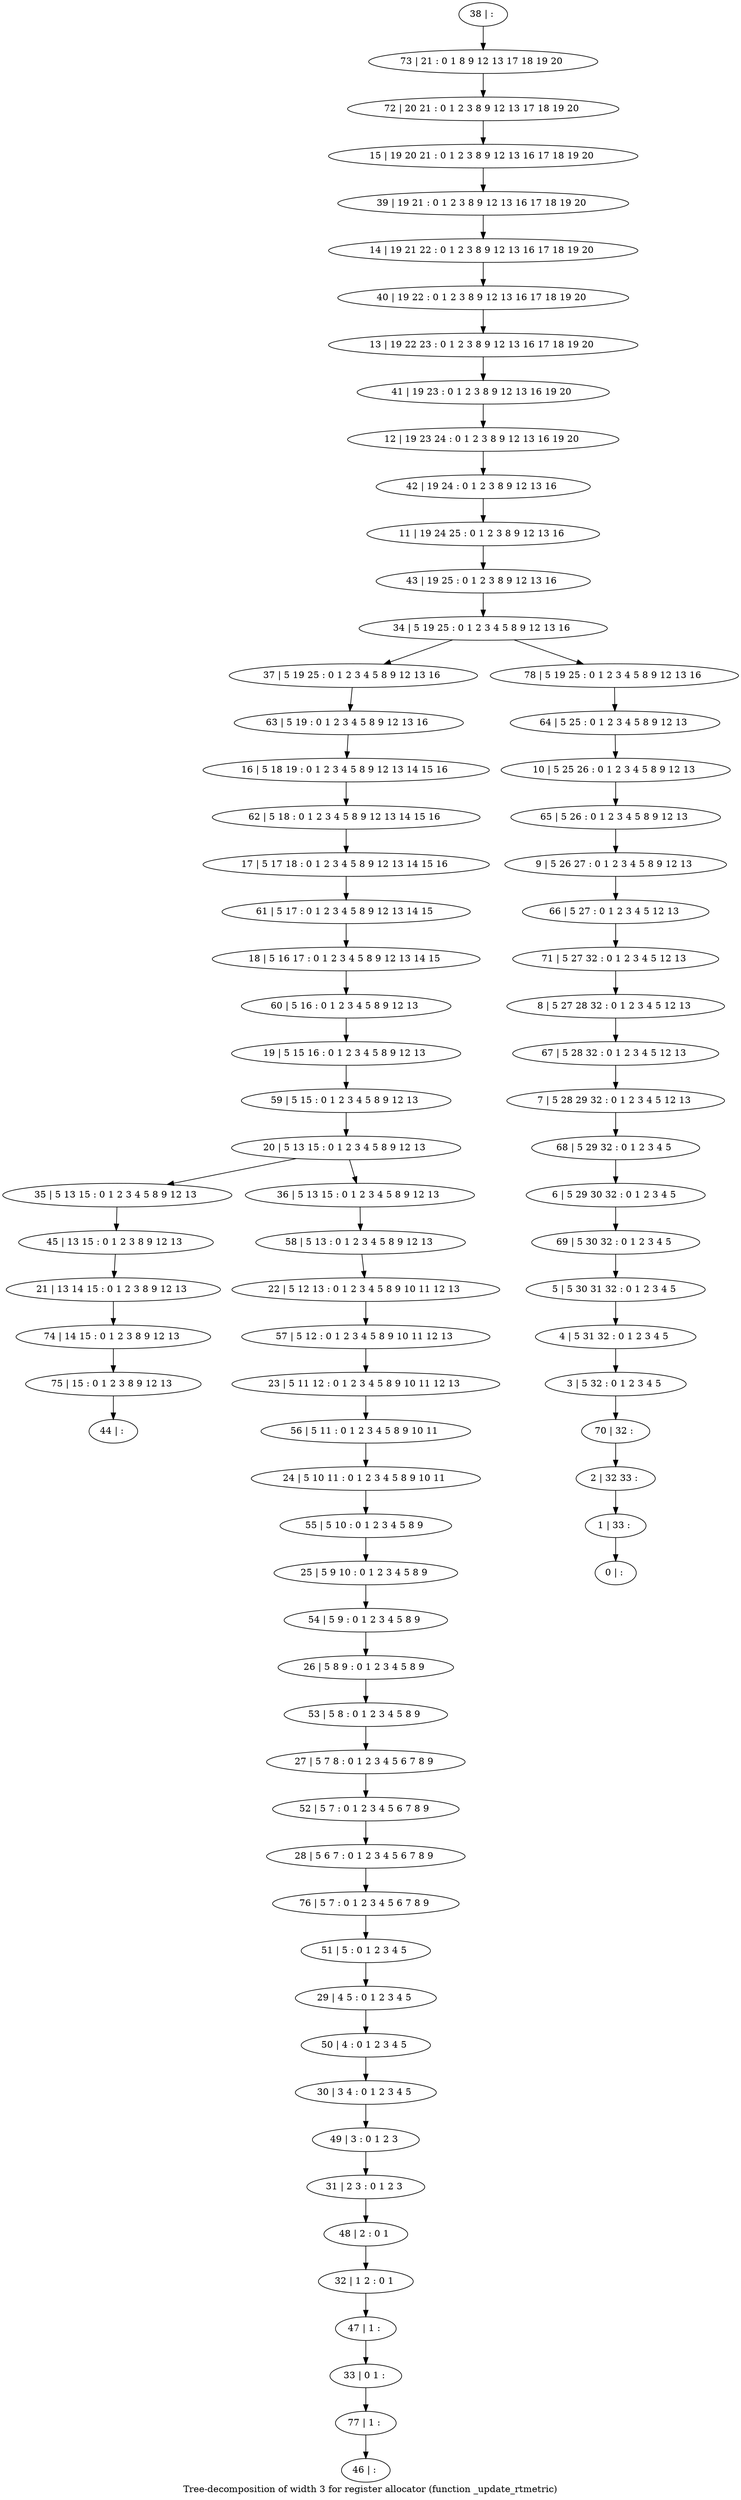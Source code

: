 digraph G {
graph [label="Tree-decomposition of width 3 for register allocator (function _update_rtmetric)"]
0[label="0 | : "];
1[label="1 | 33 : "];
2[label="2 | 32 33 : "];
3[label="3 | 5 32 : 0 1 2 3 4 5 "];
4[label="4 | 5 31 32 : 0 1 2 3 4 5 "];
5[label="5 | 5 30 31 32 : 0 1 2 3 4 5 "];
6[label="6 | 5 29 30 32 : 0 1 2 3 4 5 "];
7[label="7 | 5 28 29 32 : 0 1 2 3 4 5 12 13 "];
8[label="8 | 5 27 28 32 : 0 1 2 3 4 5 12 13 "];
9[label="9 | 5 26 27 : 0 1 2 3 4 5 8 9 12 13 "];
10[label="10 | 5 25 26 : 0 1 2 3 4 5 8 9 12 13 "];
11[label="11 | 19 24 25 : 0 1 2 3 8 9 12 13 16 "];
12[label="12 | 19 23 24 : 0 1 2 3 8 9 12 13 16 19 20 "];
13[label="13 | 19 22 23 : 0 1 2 3 8 9 12 13 16 17 18 19 20 "];
14[label="14 | 19 21 22 : 0 1 2 3 8 9 12 13 16 17 18 19 20 "];
15[label="15 | 19 20 21 : 0 1 2 3 8 9 12 13 16 17 18 19 20 "];
16[label="16 | 5 18 19 : 0 1 2 3 4 5 8 9 12 13 14 15 16 "];
17[label="17 | 5 17 18 : 0 1 2 3 4 5 8 9 12 13 14 15 16 "];
18[label="18 | 5 16 17 : 0 1 2 3 4 5 8 9 12 13 14 15 "];
19[label="19 | 5 15 16 : 0 1 2 3 4 5 8 9 12 13 "];
20[label="20 | 5 13 15 : 0 1 2 3 4 5 8 9 12 13 "];
21[label="21 | 13 14 15 : 0 1 2 3 8 9 12 13 "];
22[label="22 | 5 12 13 : 0 1 2 3 4 5 8 9 10 11 12 13 "];
23[label="23 | 5 11 12 : 0 1 2 3 4 5 8 9 10 11 12 13 "];
24[label="24 | 5 10 11 : 0 1 2 3 4 5 8 9 10 11 "];
25[label="25 | 5 9 10 : 0 1 2 3 4 5 8 9 "];
26[label="26 | 5 8 9 : 0 1 2 3 4 5 8 9 "];
27[label="27 | 5 7 8 : 0 1 2 3 4 5 6 7 8 9 "];
28[label="28 | 5 6 7 : 0 1 2 3 4 5 6 7 8 9 "];
29[label="29 | 4 5 : 0 1 2 3 4 5 "];
30[label="30 | 3 4 : 0 1 2 3 4 5 "];
31[label="31 | 2 3 : 0 1 2 3 "];
32[label="32 | 1 2 : 0 1 "];
33[label="33 | 0 1 : "];
34[label="34 | 5 19 25 : 0 1 2 3 4 5 8 9 12 13 16 "];
35[label="35 | 5 13 15 : 0 1 2 3 4 5 8 9 12 13 "];
36[label="36 | 5 13 15 : 0 1 2 3 4 5 8 9 12 13 "];
37[label="37 | 5 19 25 : 0 1 2 3 4 5 8 9 12 13 16 "];
38[label="38 | : "];
39[label="39 | 19 21 : 0 1 2 3 8 9 12 13 16 17 18 19 20 "];
40[label="40 | 19 22 : 0 1 2 3 8 9 12 13 16 17 18 19 20 "];
41[label="41 | 19 23 : 0 1 2 3 8 9 12 13 16 19 20 "];
42[label="42 | 19 24 : 0 1 2 3 8 9 12 13 16 "];
43[label="43 | 19 25 : 0 1 2 3 8 9 12 13 16 "];
44[label="44 | : "];
45[label="45 | 13 15 : 0 1 2 3 8 9 12 13 "];
46[label="46 | : "];
47[label="47 | 1 : "];
48[label="48 | 2 : 0 1 "];
49[label="49 | 3 : 0 1 2 3 "];
50[label="50 | 4 : 0 1 2 3 4 5 "];
51[label="51 | 5 : 0 1 2 3 4 5 "];
52[label="52 | 5 7 : 0 1 2 3 4 5 6 7 8 9 "];
53[label="53 | 5 8 : 0 1 2 3 4 5 8 9 "];
54[label="54 | 5 9 : 0 1 2 3 4 5 8 9 "];
55[label="55 | 5 10 : 0 1 2 3 4 5 8 9 "];
56[label="56 | 5 11 : 0 1 2 3 4 5 8 9 10 11 "];
57[label="57 | 5 12 : 0 1 2 3 4 5 8 9 10 11 12 13 "];
58[label="58 | 5 13 : 0 1 2 3 4 5 8 9 12 13 "];
59[label="59 | 5 15 : 0 1 2 3 4 5 8 9 12 13 "];
60[label="60 | 5 16 : 0 1 2 3 4 5 8 9 12 13 "];
61[label="61 | 5 17 : 0 1 2 3 4 5 8 9 12 13 14 15 "];
62[label="62 | 5 18 : 0 1 2 3 4 5 8 9 12 13 14 15 16 "];
63[label="63 | 5 19 : 0 1 2 3 4 5 8 9 12 13 16 "];
64[label="64 | 5 25 : 0 1 2 3 4 5 8 9 12 13 "];
65[label="65 | 5 26 : 0 1 2 3 4 5 8 9 12 13 "];
66[label="66 | 5 27 : 0 1 2 3 4 5 12 13 "];
67[label="67 | 5 28 32 : 0 1 2 3 4 5 12 13 "];
68[label="68 | 5 29 32 : 0 1 2 3 4 5 "];
69[label="69 | 5 30 32 : 0 1 2 3 4 5 "];
70[label="70 | 32 : "];
71[label="71 | 5 27 32 : 0 1 2 3 4 5 12 13 "];
72[label="72 | 20 21 : 0 1 2 3 8 9 12 13 17 18 19 20 "];
73[label="73 | 21 : 0 1 8 9 12 13 17 18 19 20 "];
74[label="74 | 14 15 : 0 1 2 3 8 9 12 13 "];
75[label="75 | 15 : 0 1 2 3 8 9 12 13 "];
76[label="76 | 5 7 : 0 1 2 3 4 5 6 7 8 9 "];
77[label="77 | 1 : "];
78[label="78 | 5 19 25 : 0 1 2 3 4 5 8 9 12 13 16 "];
20->35 ;
20->36 ;
45->21 ;
35->45 ;
47->33 ;
32->47 ;
48->32 ;
31->48 ;
49->31 ;
30->49 ;
50->30 ;
29->50 ;
51->29 ;
52->28 ;
27->52 ;
53->27 ;
26->53 ;
54->26 ;
25->54 ;
55->25 ;
24->55 ;
56->24 ;
23->56 ;
57->23 ;
22->57 ;
58->22 ;
36->58 ;
59->20 ;
19->59 ;
60->19 ;
18->60 ;
61->18 ;
17->61 ;
62->17 ;
16->62 ;
63->16 ;
37->63 ;
21->74 ;
75->44 ;
74->75 ;
76->51 ;
28->76 ;
77->46 ;
33->77 ;
38->73 ;
73->72 ;
72->15 ;
15->39 ;
39->14 ;
14->40 ;
40->13 ;
13->41 ;
41->12 ;
12->42 ;
42->11 ;
11->43 ;
43->34 ;
64->10 ;
10->65 ;
65->9 ;
9->66 ;
66->71 ;
71->8 ;
8->67 ;
67->7 ;
7->68 ;
68->6 ;
6->69 ;
69->5 ;
5->4 ;
4->3 ;
3->70 ;
70->2 ;
2->1 ;
1->0 ;
78->64 ;
34->37 ;
34->78 ;
}
